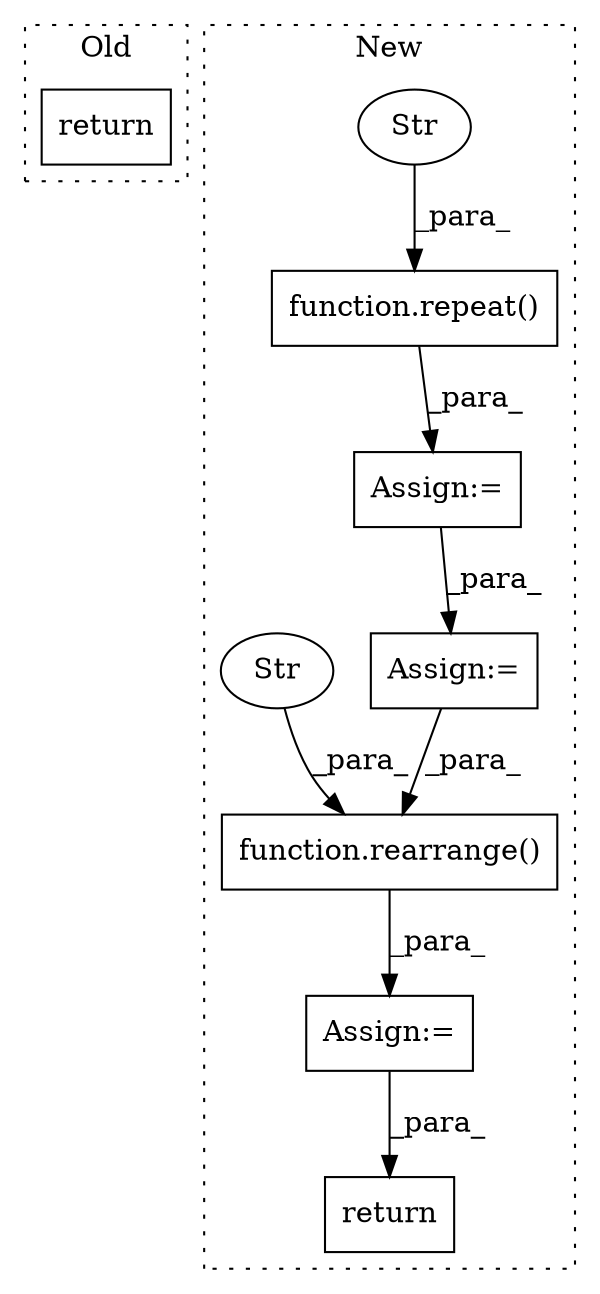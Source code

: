 digraph G {
subgraph cluster0 {
1 [label="return" a="93" s="5819" l="7" shape="box"];
label = "Old";
style="dotted";
}
subgraph cluster1 {
2 [label="function.repeat()" a="75" s="7594,7629" l="7,12" shape="box"];
3 [label="Str" a="66" s="7617" l="12" shape="ellipse"];
4 [label="return" a="93" s="7979" l="7" shape="box"];
5 [label="Assign:=" a="68" s="7591" l="3" shape="box"];
6 [label="Assign:=" a="68" s="7796" l="3" shape="box"];
7 [label="function.rearrange()" a="75" s="7919,7953" l="10,1" shape="box"];
8 [label="Str" a="66" s="7937" l="16" shape="ellipse"];
9 [label="Assign:=" a="68" s="7900" l="3" shape="box"];
label = "New";
style="dotted";
}
2 -> 5 [label="_para_"];
3 -> 2 [label="_para_"];
5 -> 6 [label="_para_"];
6 -> 7 [label="_para_"];
7 -> 9 [label="_para_"];
8 -> 7 [label="_para_"];
9 -> 4 [label="_para_"];
}